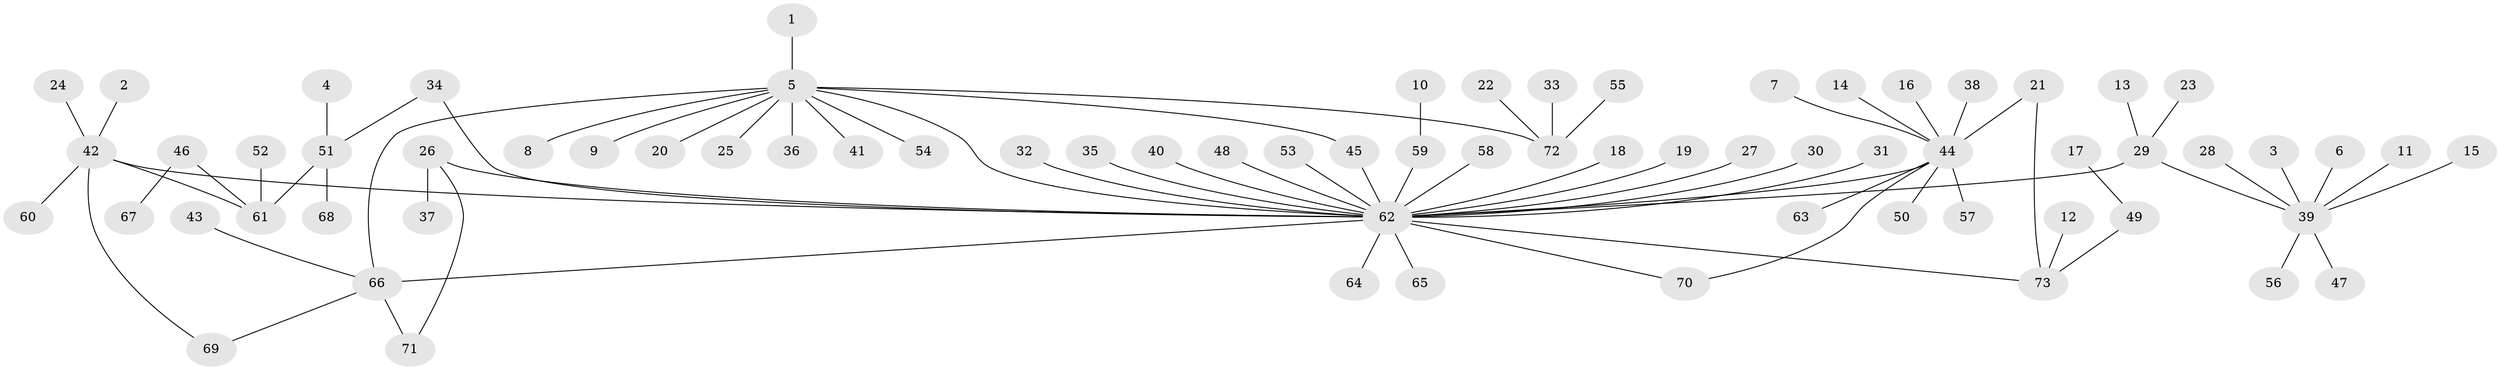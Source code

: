 // original degree distribution, {11: 0.006896551724137931, 26: 0.006896551724137931, 4: 0.04827586206896552, 5: 0.020689655172413793, 12: 0.006896551724137931, 1: 0.6275862068965518, 6: 0.027586206896551724, 8: 0.013793103448275862, 3: 0.06206896551724138, 2: 0.1793103448275862}
// Generated by graph-tools (version 1.1) at 2025/49/03/09/25 03:49:49]
// undirected, 73 vertices, 79 edges
graph export_dot {
graph [start="1"]
  node [color=gray90,style=filled];
  1;
  2;
  3;
  4;
  5;
  6;
  7;
  8;
  9;
  10;
  11;
  12;
  13;
  14;
  15;
  16;
  17;
  18;
  19;
  20;
  21;
  22;
  23;
  24;
  25;
  26;
  27;
  28;
  29;
  30;
  31;
  32;
  33;
  34;
  35;
  36;
  37;
  38;
  39;
  40;
  41;
  42;
  43;
  44;
  45;
  46;
  47;
  48;
  49;
  50;
  51;
  52;
  53;
  54;
  55;
  56;
  57;
  58;
  59;
  60;
  61;
  62;
  63;
  64;
  65;
  66;
  67;
  68;
  69;
  70;
  71;
  72;
  73;
  1 -- 5 [weight=1.0];
  2 -- 42 [weight=1.0];
  3 -- 39 [weight=1.0];
  4 -- 51 [weight=1.0];
  5 -- 8 [weight=1.0];
  5 -- 9 [weight=1.0];
  5 -- 20 [weight=1.0];
  5 -- 25 [weight=1.0];
  5 -- 36 [weight=1.0];
  5 -- 41 [weight=1.0];
  5 -- 45 [weight=1.0];
  5 -- 54 [weight=1.0];
  5 -- 62 [weight=1.0];
  5 -- 66 [weight=1.0];
  5 -- 72 [weight=1.0];
  6 -- 39 [weight=1.0];
  7 -- 44 [weight=1.0];
  10 -- 59 [weight=1.0];
  11 -- 39 [weight=1.0];
  12 -- 73 [weight=1.0];
  13 -- 29 [weight=1.0];
  14 -- 44 [weight=1.0];
  15 -- 39 [weight=1.0];
  16 -- 44 [weight=1.0];
  17 -- 49 [weight=1.0];
  18 -- 62 [weight=1.0];
  19 -- 62 [weight=1.0];
  21 -- 44 [weight=1.0];
  21 -- 73 [weight=1.0];
  22 -- 72 [weight=1.0];
  23 -- 29 [weight=1.0];
  24 -- 42 [weight=1.0];
  26 -- 37 [weight=1.0];
  26 -- 62 [weight=1.0];
  26 -- 71 [weight=1.0];
  27 -- 62 [weight=1.0];
  28 -- 39 [weight=1.0];
  29 -- 39 [weight=1.0];
  29 -- 62 [weight=1.0];
  30 -- 62 [weight=1.0];
  31 -- 62 [weight=1.0];
  32 -- 62 [weight=1.0];
  33 -- 72 [weight=1.0];
  34 -- 51 [weight=1.0];
  34 -- 62 [weight=1.0];
  35 -- 62 [weight=1.0];
  38 -- 44 [weight=1.0];
  39 -- 47 [weight=1.0];
  39 -- 56 [weight=1.0];
  40 -- 62 [weight=1.0];
  42 -- 60 [weight=1.0];
  42 -- 61 [weight=1.0];
  42 -- 62 [weight=1.0];
  42 -- 69 [weight=1.0];
  43 -- 66 [weight=1.0];
  44 -- 50 [weight=1.0];
  44 -- 57 [weight=1.0];
  44 -- 62 [weight=1.0];
  44 -- 63 [weight=1.0];
  44 -- 70 [weight=1.0];
  45 -- 62 [weight=1.0];
  46 -- 61 [weight=1.0];
  46 -- 67 [weight=1.0];
  48 -- 62 [weight=1.0];
  49 -- 73 [weight=1.0];
  51 -- 61 [weight=1.0];
  51 -- 68 [weight=1.0];
  52 -- 61 [weight=1.0];
  53 -- 62 [weight=1.0];
  55 -- 72 [weight=1.0];
  58 -- 62 [weight=1.0];
  59 -- 62 [weight=1.0];
  62 -- 64 [weight=1.0];
  62 -- 65 [weight=1.0];
  62 -- 66 [weight=1.0];
  62 -- 70 [weight=1.0];
  62 -- 73 [weight=1.0];
  66 -- 69 [weight=1.0];
  66 -- 71 [weight=1.0];
}
